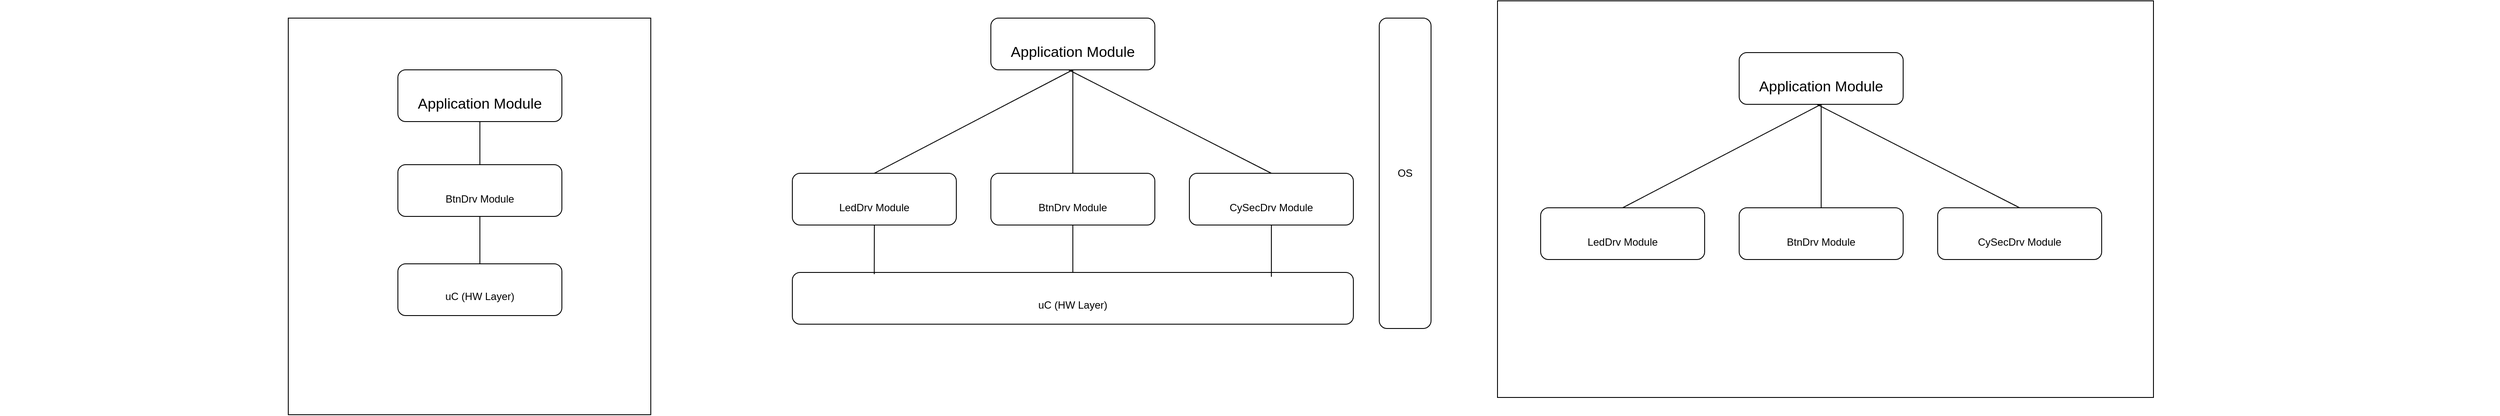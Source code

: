 <mxfile version="24.4.6" type="device" pages="2">
  <diagram name="SW Architecture" id="GhCXKAV-Ies7p6CzhLlA">
    <mxGraphModel dx="4118" dy="2226" grid="1" gridSize="10" guides="1" tooltips="1" connect="1" arrows="1" fold="1" page="1" pageScale="1" pageWidth="827" pageHeight="1169" math="0" shadow="0">
      <root>
        <mxCell id="0" />
        <mxCell id="1" parent="0" />
        <mxCell id="lsXI1EpWRAEbJtsAGLBk-13" value="" style="rounded=0;whiteSpace=wrap;html=1;" parent="1" vertex="1">
          <mxGeometry x="-540" y="290" width="420" height="460" as="geometry" />
        </mxCell>
        <mxCell id="hMQYiJFLPu_6DiaCPc6n-1" value="&lt;table style=&quot;width: 833pt; font-size: 17px;&quot; width=&quot;1110&quot; cellspacing=&quot;0&quot; cellpadding=&quot;0&quot; border=&quot;0&quot;&gt;&lt;tbody&gt;&lt;tr style=&quot;height:15.0pt&quot; height=&quot;20&quot;&gt;&lt;td style=&quot;height: 15pt;&quot; width=&quot;1110&quot; class=&quot;xl65&quot; height=&quot;20&quot; colspan=&quot;2&quot;&gt;&lt;/td&gt;&lt;/tr&gt;&lt;/tbody&gt;&lt;/table&gt;&lt;font style=&quot;font-size: 17px;&quot;&gt;Application Module&lt;/font&gt;" style="rounded=1;whiteSpace=wrap;html=1;align=center;" parent="1" vertex="1">
          <mxGeometry x="274" y="290" width="190" height="60" as="geometry" />
        </mxCell>
        <mxCell id="hMQYiJFLPu_6DiaCPc6n-2" value="&lt;table style=&quot;border-collapse:&lt;br/&gt; collapse;width:833pt&quot; width=&quot;1110&quot; cellspacing=&quot;0&quot; cellpadding=&quot;0&quot; border=&quot;0&quot;&gt;&lt;tbody&gt;&lt;tr style=&quot;height:15.0pt&quot; height=&quot;20&quot;&gt;&lt;td style=&quot;height:15.0pt;&lt;br/&gt;  width:833pt&quot; width=&quot;1110&quot; class=&quot;xl65&quot; height=&quot;20&quot; colspan=&quot;2&quot;&gt;&lt;/td&gt;&lt;/tr&gt;&lt;/tbody&gt;&lt;/table&gt;LedDrv Module" style="rounded=1;whiteSpace=wrap;html=1;" parent="1" vertex="1">
          <mxGeometry x="44" y="470" width="190" height="60" as="geometry" />
        </mxCell>
        <mxCell id="hMQYiJFLPu_6DiaCPc6n-3" value="&lt;table style=&quot;border-collapse:&lt;br/&gt; collapse;width:833pt&quot; width=&quot;1110&quot; cellspacing=&quot;0&quot; cellpadding=&quot;0&quot; border=&quot;0&quot;&gt;&lt;tbody&gt;&lt;tr style=&quot;height:15.0pt&quot; height=&quot;20&quot;&gt;&lt;td style=&quot;height:15.0pt;&lt;br/&gt;  width:833pt&quot; width=&quot;1110&quot; class=&quot;xl65&quot; height=&quot;20&quot; colspan=&quot;2&quot;&gt;&lt;/td&gt;&lt;/tr&gt;&lt;/tbody&gt;&lt;/table&gt;&lt;span style=&quot;background-color: initial;&quot;&gt;BtnDrv&lt;/span&gt;&lt;span style=&quot;background-color: initial;&quot;&gt;&amp;nbsp;Module&lt;/span&gt;" style="rounded=1;whiteSpace=wrap;html=1;" parent="1" vertex="1">
          <mxGeometry x="274" y="470" width="190" height="60" as="geometry" />
        </mxCell>
        <mxCell id="hMQYiJFLPu_6DiaCPc6n-4" value="&lt;table style=&quot;border-collapse:&lt;br/&gt; collapse;width:833pt&quot; width=&quot;1110&quot; cellspacing=&quot;0&quot; cellpadding=&quot;0&quot; border=&quot;0&quot;&gt;&lt;tbody&gt;&lt;tr style=&quot;height:15.0pt&quot; height=&quot;20&quot;&gt;&lt;td style=&quot;height:15.0pt;&lt;br/&gt;  width:833pt&quot; width=&quot;1110&quot; class=&quot;xl65&quot; height=&quot;20&quot; colspan=&quot;2&quot;&gt;&lt;/td&gt;&lt;/tr&gt;&lt;/tbody&gt;&lt;/table&gt;&lt;span style=&quot;background-color: initial;&quot;&gt;CySecDrv Module&lt;/span&gt;" style="rounded=1;whiteSpace=wrap;html=1;" parent="1" vertex="1">
          <mxGeometry x="504" y="470" width="190" height="60" as="geometry" />
        </mxCell>
        <mxCell id="hMQYiJFLPu_6DiaCPc6n-5" value="&lt;br&gt;uC (HW Layer)" style="rounded=1;whiteSpace=wrap;html=1;" parent="1" vertex="1">
          <mxGeometry x="44" y="585" width="650" height="60" as="geometry" />
        </mxCell>
        <mxCell id="hMQYiJFLPu_6DiaCPc6n-7" value="OS" style="rounded=1;whiteSpace=wrap;html=1;" parent="1" vertex="1">
          <mxGeometry x="724" y="290" width="60" height="360" as="geometry" />
        </mxCell>
        <mxCell id="hMQYiJFLPu_6DiaCPc6n-11" value="" style="endArrow=none;html=1;rounded=0;entryX=0.5;entryY=1;entryDx=0;entryDy=0;exitX=0.146;exitY=0.033;exitDx=0;exitDy=0;exitPerimeter=0;" parent="1" source="hMQYiJFLPu_6DiaCPc6n-5" target="hMQYiJFLPu_6DiaCPc6n-2" edge="1">
          <mxGeometry width="50" height="50" relative="1" as="geometry">
            <mxPoint x="-66" y="615" as="sourcePoint" />
            <mxPoint x="-16" y="565" as="targetPoint" />
          </mxGeometry>
        </mxCell>
        <mxCell id="hMQYiJFLPu_6DiaCPc6n-12" value="" style="endArrow=none;html=1;rounded=0;entryX=0.5;entryY=1;entryDx=0;entryDy=0;exitX=0.5;exitY=0;exitDx=0;exitDy=0;" parent="1" source="hMQYiJFLPu_6DiaCPc6n-3" target="hMQYiJFLPu_6DiaCPc6n-1" edge="1">
          <mxGeometry width="50" height="50" relative="1" as="geometry">
            <mxPoint x="334" y="440" as="sourcePoint" />
            <mxPoint x="384" y="390" as="targetPoint" />
          </mxGeometry>
        </mxCell>
        <mxCell id="hMQYiJFLPu_6DiaCPc6n-13" value="" style="endArrow=none;html=1;rounded=0;entryX=0.5;entryY=1;entryDx=0;entryDy=0;exitX=0.5;exitY=0;exitDx=0;exitDy=0;" parent="1" source="hMQYiJFLPu_6DiaCPc6n-2" target="hMQYiJFLPu_6DiaCPc6n-1" edge="1">
          <mxGeometry width="50" height="50" relative="1" as="geometry">
            <mxPoint x="334" y="440" as="sourcePoint" />
            <mxPoint x="384" y="390" as="targetPoint" />
          </mxGeometry>
        </mxCell>
        <mxCell id="hMQYiJFLPu_6DiaCPc6n-16" value="" style="endArrow=none;html=1;rounded=0;exitX=0.5;exitY=0;exitDx=0;exitDy=0;" parent="1" source="hMQYiJFLPu_6DiaCPc6n-4" edge="1">
          <mxGeometry width="50" height="50" relative="1" as="geometry">
            <mxPoint x="344" y="450" as="sourcePoint" />
            <mxPoint x="364" y="350" as="targetPoint" />
          </mxGeometry>
        </mxCell>
        <mxCell id="hMQYiJFLPu_6DiaCPc6n-17" value="" style="endArrow=none;html=1;rounded=0;entryX=0.5;entryY=1;entryDx=0;entryDy=0;exitX=0.5;exitY=0;exitDx=0;exitDy=0;" parent="1" source="hMQYiJFLPu_6DiaCPc6n-5" target="hMQYiJFLPu_6DiaCPc6n-3" edge="1">
          <mxGeometry width="50" height="50" relative="1" as="geometry">
            <mxPoint x="149" y="597" as="sourcePoint" />
            <mxPoint x="149" y="540" as="targetPoint" />
          </mxGeometry>
        </mxCell>
        <mxCell id="hMQYiJFLPu_6DiaCPc6n-18" value="" style="endArrow=none;html=1;rounded=0;entryX=0.5;entryY=1;entryDx=0;entryDy=0;" parent="1" target="hMQYiJFLPu_6DiaCPc6n-4" edge="1">
          <mxGeometry width="50" height="50" relative="1" as="geometry">
            <mxPoint x="599" y="590" as="sourcePoint" />
            <mxPoint x="159" y="550" as="targetPoint" />
          </mxGeometry>
        </mxCell>
        <mxCell id="lsXI1EpWRAEbJtsAGLBk-7" value="&lt;table style=&quot;width: 833pt; font-size: 17px;&quot; width=&quot;1110&quot; cellspacing=&quot;0&quot; cellpadding=&quot;0&quot; border=&quot;0&quot;&gt;&lt;tbody&gt;&lt;tr style=&quot;height:15.0pt&quot; height=&quot;20&quot;&gt;&lt;td style=&quot;height: 15pt;&quot; width=&quot;1110&quot; class=&quot;xl65&quot; height=&quot;20&quot; colspan=&quot;2&quot;&gt;&lt;/td&gt;&lt;/tr&gt;&lt;/tbody&gt;&lt;/table&gt;&lt;font style=&quot;font-size: 17px;&quot;&gt;Application Module&lt;/font&gt;" style="rounded=1;whiteSpace=wrap;html=1;align=center;" parent="1" vertex="1">
          <mxGeometry x="-413" y="350" width="190" height="60" as="geometry" />
        </mxCell>
        <mxCell id="lsXI1EpWRAEbJtsAGLBk-8" value="&lt;table style=&quot;border-collapse:&lt;br/&gt; collapse;width:833pt&quot; width=&quot;1110&quot; cellspacing=&quot;0&quot; cellpadding=&quot;0&quot; border=&quot;0&quot;&gt;&lt;tbody&gt;&lt;tr style=&quot;height:15.0pt&quot; height=&quot;20&quot;&gt;&lt;td style=&quot;height:15.0pt;&lt;br/&gt;  width:833pt&quot; width=&quot;1110&quot; class=&quot;xl65&quot; height=&quot;20&quot; colspan=&quot;2&quot;&gt;&lt;/td&gt;&lt;/tr&gt;&lt;/tbody&gt;&lt;/table&gt;&lt;span style=&quot;background-color: initial;&quot;&gt;BtnDrv&lt;/span&gt;&lt;span style=&quot;background-color: initial;&quot;&gt;&amp;nbsp;Module&lt;/span&gt;" style="rounded=1;whiteSpace=wrap;html=1;" parent="1" vertex="1">
          <mxGeometry x="-413" y="460" width="190" height="60" as="geometry" />
        </mxCell>
        <mxCell id="lsXI1EpWRAEbJtsAGLBk-9" value="&lt;br&gt;uC (HW Layer)" style="rounded=1;whiteSpace=wrap;html=1;" parent="1" vertex="1">
          <mxGeometry x="-413" y="575" width="190" height="60" as="geometry" />
        </mxCell>
        <mxCell id="lsXI1EpWRAEbJtsAGLBk-10" value="" style="endArrow=none;html=1;rounded=0;entryX=0.5;entryY=1;entryDx=0;entryDy=0;exitX=0.5;exitY=0;exitDx=0;exitDy=0;" parent="1" source="lsXI1EpWRAEbJtsAGLBk-8" target="lsXI1EpWRAEbJtsAGLBk-7" edge="1">
          <mxGeometry width="50" height="50" relative="1" as="geometry">
            <mxPoint x="-353" y="430" as="sourcePoint" />
            <mxPoint x="-303" y="380" as="targetPoint" />
          </mxGeometry>
        </mxCell>
        <mxCell id="lsXI1EpWRAEbJtsAGLBk-11" value="" style="endArrow=none;html=1;rounded=0;entryX=0.5;entryY=1;entryDx=0;entryDy=0;exitX=0.5;exitY=0;exitDx=0;exitDy=0;" parent="1" source="lsXI1EpWRAEbJtsAGLBk-9" target="lsXI1EpWRAEbJtsAGLBk-8" edge="1">
          <mxGeometry width="50" height="50" relative="1" as="geometry">
            <mxPoint x="-538" y="587" as="sourcePoint" />
            <mxPoint x="-538" y="530" as="targetPoint" />
          </mxGeometry>
        </mxCell>
        <mxCell id="lsXI1EpWRAEbJtsAGLBk-14" value="" style="rounded=0;whiteSpace=wrap;html=1;" parent="1" vertex="1">
          <mxGeometry x="861" y="270" width="760" height="460" as="geometry" />
        </mxCell>
        <mxCell id="lsXI1EpWRAEbJtsAGLBk-15" value="&lt;table style=&quot;width: 833pt; font-size: 17px;&quot; width=&quot;1110&quot; cellspacing=&quot;0&quot; cellpadding=&quot;0&quot; border=&quot;0&quot;&gt;&lt;tbody&gt;&lt;tr style=&quot;height:15.0pt&quot; height=&quot;20&quot;&gt;&lt;td style=&quot;height: 15pt;&quot; width=&quot;1110&quot; class=&quot;xl65&quot; height=&quot;20&quot; colspan=&quot;2&quot;&gt;&lt;/td&gt;&lt;/tr&gt;&lt;/tbody&gt;&lt;/table&gt;&lt;font style=&quot;font-size: 17px;&quot;&gt;Application Module&lt;/font&gt;" style="rounded=1;whiteSpace=wrap;html=1;align=center;" parent="1" vertex="1">
          <mxGeometry x="1141" y="330" width="190" height="60" as="geometry" />
        </mxCell>
        <mxCell id="lsXI1EpWRAEbJtsAGLBk-16" value="&lt;table style=&quot;border-collapse:&lt;br/&gt; collapse;width:833pt&quot; width=&quot;1110&quot; cellspacing=&quot;0&quot; cellpadding=&quot;0&quot; border=&quot;0&quot;&gt;&lt;tbody&gt;&lt;tr style=&quot;height:15.0pt&quot; height=&quot;20&quot;&gt;&lt;td style=&quot;height:15.0pt;&lt;br/&gt;  width:833pt&quot; width=&quot;1110&quot; class=&quot;xl65&quot; height=&quot;20&quot; colspan=&quot;2&quot;&gt;&lt;/td&gt;&lt;/tr&gt;&lt;/tbody&gt;&lt;/table&gt;LedDrv Module" style="rounded=1;whiteSpace=wrap;html=1;" parent="1" vertex="1">
          <mxGeometry x="911" y="510" width="190" height="60" as="geometry" />
        </mxCell>
        <mxCell id="lsXI1EpWRAEbJtsAGLBk-17" value="&lt;table style=&quot;border-collapse:&lt;br/&gt; collapse;width:833pt&quot; width=&quot;1110&quot; cellspacing=&quot;0&quot; cellpadding=&quot;0&quot; border=&quot;0&quot;&gt;&lt;tbody&gt;&lt;tr style=&quot;height:15.0pt&quot; height=&quot;20&quot;&gt;&lt;td style=&quot;height:15.0pt;&lt;br/&gt;  width:833pt&quot; width=&quot;1110&quot; class=&quot;xl65&quot; height=&quot;20&quot; colspan=&quot;2&quot;&gt;&lt;/td&gt;&lt;/tr&gt;&lt;/tbody&gt;&lt;/table&gt;&lt;span style=&quot;background-color: initial;&quot;&gt;BtnDrv&lt;/span&gt;&lt;span style=&quot;background-color: initial;&quot;&gt;&amp;nbsp;Module&lt;/span&gt;" style="rounded=1;whiteSpace=wrap;html=1;" parent="1" vertex="1">
          <mxGeometry x="1141" y="510" width="190" height="60" as="geometry" />
        </mxCell>
        <mxCell id="lsXI1EpWRAEbJtsAGLBk-18" value="&lt;table style=&quot;border-collapse:&lt;br/&gt; collapse;width:833pt&quot; width=&quot;1110&quot; cellspacing=&quot;0&quot; cellpadding=&quot;0&quot; border=&quot;0&quot;&gt;&lt;tbody&gt;&lt;tr style=&quot;height:15.0pt&quot; height=&quot;20&quot;&gt;&lt;td style=&quot;height:15.0pt;&lt;br/&gt;  width:833pt&quot; width=&quot;1110&quot; class=&quot;xl65&quot; height=&quot;20&quot; colspan=&quot;2&quot;&gt;&lt;/td&gt;&lt;/tr&gt;&lt;/tbody&gt;&lt;/table&gt;&lt;span style=&quot;background-color: initial;&quot;&gt;CySecDrv Module&lt;/span&gt;" style="rounded=1;whiteSpace=wrap;html=1;" parent="1" vertex="1">
          <mxGeometry x="1371" y="510" width="190" height="60" as="geometry" />
        </mxCell>
        <mxCell id="lsXI1EpWRAEbJtsAGLBk-19" value="" style="endArrow=none;html=1;rounded=0;entryX=0.5;entryY=1;entryDx=0;entryDy=0;exitX=0.5;exitY=0;exitDx=0;exitDy=0;" parent="1" source="lsXI1EpWRAEbJtsAGLBk-17" target="lsXI1EpWRAEbJtsAGLBk-15" edge="1">
          <mxGeometry width="50" height="50" relative="1" as="geometry">
            <mxPoint x="1201" y="480" as="sourcePoint" />
            <mxPoint x="1251" y="430" as="targetPoint" />
          </mxGeometry>
        </mxCell>
        <mxCell id="lsXI1EpWRAEbJtsAGLBk-20" value="" style="endArrow=none;html=1;rounded=0;entryX=0.5;entryY=1;entryDx=0;entryDy=0;exitX=0.5;exitY=0;exitDx=0;exitDy=0;" parent="1" source="lsXI1EpWRAEbJtsAGLBk-16" target="lsXI1EpWRAEbJtsAGLBk-15" edge="1">
          <mxGeometry width="50" height="50" relative="1" as="geometry">
            <mxPoint x="1201" y="480" as="sourcePoint" />
            <mxPoint x="1251" y="430" as="targetPoint" />
          </mxGeometry>
        </mxCell>
        <mxCell id="lsXI1EpWRAEbJtsAGLBk-21" value="" style="endArrow=none;html=1;rounded=0;exitX=0.5;exitY=0;exitDx=0;exitDy=0;" parent="1" source="lsXI1EpWRAEbJtsAGLBk-18" edge="1">
          <mxGeometry width="50" height="50" relative="1" as="geometry">
            <mxPoint x="1211" y="490" as="sourcePoint" />
            <mxPoint x="1231" y="390" as="targetPoint" />
          </mxGeometry>
        </mxCell>
      </root>
    </mxGraphModel>
  </diagram>
  <diagram id="Cd0Wstj4xarch8bGEmz6" name="Page-2">
    <mxGraphModel dx="1816" dy="520" grid="1" gridSize="10" guides="1" tooltips="1" connect="1" arrows="1" fold="1" page="1" pageScale="1" pageWidth="827" pageHeight="1169" math="0" shadow="0">
      <root>
        <mxCell id="0" />
        <mxCell id="1" parent="0" />
        <mxCell id="Q6yO0PGPXW8xc3rmzWbu-1" value="&lt;table style=&quot;width: 833pt; font-size: 17px;&quot; width=&quot;1110&quot; cellspacing=&quot;0&quot; cellpadding=&quot;0&quot; border=&quot;0&quot;&gt;&lt;tbody&gt;&lt;tr style=&quot;height:15.0pt&quot; height=&quot;20&quot;&gt;&lt;td style=&quot;height: 15pt;&quot; width=&quot;1110&quot; class=&quot;xl65&quot; height=&quot;20&quot; colspan=&quot;2&quot;&gt;&lt;/td&gt;&lt;/tr&gt;&lt;/tbody&gt;&lt;/table&gt;&lt;font style=&quot;font-size: 17px;&quot;&gt;Application Module&lt;/font&gt;" style="rounded=1;whiteSpace=wrap;html=1;align=center;" vertex="1" parent="1">
          <mxGeometry x="110" y="160" width="190" height="60" as="geometry" />
        </mxCell>
        <mxCell id="Q6yO0PGPXW8xc3rmzWbu-2" value="&lt;table style=&quot;border-collapse:&lt;br/&gt; collapse;width:833pt&quot; width=&quot;1110&quot; cellspacing=&quot;0&quot; cellpadding=&quot;0&quot; border=&quot;0&quot;&gt;&lt;tbody&gt;&lt;tr style=&quot;height:15.0pt&quot; height=&quot;20&quot;&gt;&lt;td style=&quot;height:15.0pt;&lt;br/&gt;  width:833pt&quot; width=&quot;1110&quot; class=&quot;xl65&quot; height=&quot;20&quot; colspan=&quot;2&quot;&gt;&lt;/td&gt;&lt;/tr&gt;&lt;/tbody&gt;&lt;/table&gt;LedDrv Module" style="rounded=1;whiteSpace=wrap;html=1;" vertex="1" parent="1">
          <mxGeometry x="110" y="270" width="190" height="60" as="geometry" />
        </mxCell>
        <mxCell id="Q6yO0PGPXW8xc3rmzWbu-5" value="&lt;br&gt;uC (HW Layer)" style="rounded=1;whiteSpace=wrap;html=1;" vertex="1" parent="1">
          <mxGeometry x="110" y="385" width="190" height="60" as="geometry" />
        </mxCell>
        <mxCell id="Q6yO0PGPXW8xc3rmzWbu-7" value="" style="endArrow=none;html=1;rounded=0;entryX=0.5;entryY=1;entryDx=0;entryDy=0;" edge="1" parent="1" source="Q6yO0PGPXW8xc3rmzWbu-5" target="Q6yO0PGPXW8xc3rmzWbu-2">
          <mxGeometry width="50" height="50" relative="1" as="geometry">
            <mxPoint y="415" as="sourcePoint" />
            <mxPoint x="50" y="365" as="targetPoint" />
          </mxGeometry>
        </mxCell>
        <mxCell id="Q6yO0PGPXW8xc3rmzWbu-9" value="" style="endArrow=none;html=1;rounded=0;entryX=0.5;entryY=1;entryDx=0;entryDy=0;exitX=0.5;exitY=0;exitDx=0;exitDy=0;" edge="1" parent="1" source="Q6yO0PGPXW8xc3rmzWbu-2" target="Q6yO0PGPXW8xc3rmzWbu-1">
          <mxGeometry width="50" height="50" relative="1" as="geometry">
            <mxPoint x="400" y="240" as="sourcePoint" />
            <mxPoint x="450" y="190" as="targetPoint" />
          </mxGeometry>
        </mxCell>
      </root>
    </mxGraphModel>
  </diagram>
</mxfile>
